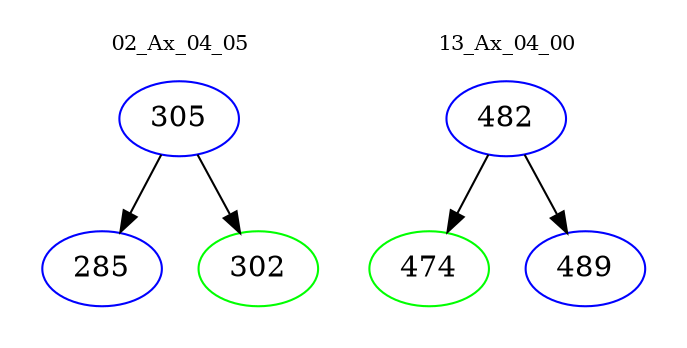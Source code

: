 digraph{
subgraph cluster_0 {
color = white
label = "02_Ax_04_05";
fontsize=10;
T0_305 [label="305", color="blue"]
T0_305 -> T0_285 [color="black"]
T0_285 [label="285", color="blue"]
T0_305 -> T0_302 [color="black"]
T0_302 [label="302", color="green"]
}
subgraph cluster_1 {
color = white
label = "13_Ax_04_00";
fontsize=10;
T1_482 [label="482", color="blue"]
T1_482 -> T1_474 [color="black"]
T1_474 [label="474", color="green"]
T1_482 -> T1_489 [color="black"]
T1_489 [label="489", color="blue"]
}
}
